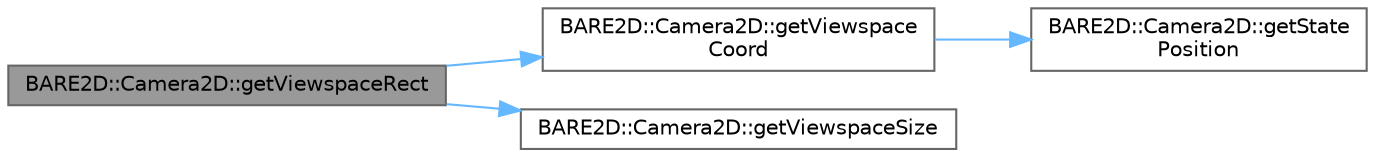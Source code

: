 digraph "BARE2D::Camera2D::getViewspaceRect"
{
 // INTERACTIVE_SVG=YES
 // LATEX_PDF_SIZE
  bgcolor="transparent";
  edge [fontname=Helvetica,fontsize=10,labelfontname=Helvetica,labelfontsize=10];
  node [fontname=Helvetica,fontsize=10,shape=box,height=0.2,width=0.4];
  rankdir="LR";
  Node1 [label="BARE2D::Camera2D::getViewspaceRect",height=0.2,width=0.4,color="gray40", fillcolor="grey60", style="filled", fontcolor="black",tooltip=" "];
  Node1 -> Node2 [color="steelblue1",style="solid"];
  Node2 [label="BARE2D::Camera2D::getViewspace\lCoord",height=0.2,width=0.4,color="grey40", fillcolor="white", style="filled",URL="$class_b_a_r_e2_d_1_1_camera2_d.html#ad804fb1a2a1e6266d7e6143a8c426ee3",tooltip="Converts a coordinate from Worldspace to Viewspace."];
  Node2 -> Node3 [color="steelblue1",style="solid"];
  Node3 [label="BARE2D::Camera2D::getState\lPosition",height=0.2,width=0.4,color="grey40", fillcolor="white", style="filled",URL="$class_b_a_r_e2_d_1_1_camera2_d.html#a44b2c60fa94157c9766475bb2798ef50",tooltip=" "];
  Node1 -> Node4 [color="steelblue1",style="solid"];
  Node4 [label="BARE2D::Camera2D::getViewspaceSize",height=0.2,width=0.4,color="grey40", fillcolor="white", style="filled",URL="$class_b_a_r_e2_d_1_1_camera2_d.html#a15f5aa21ca6788f07c3827cf9ed5b169",tooltip=" "];
}
